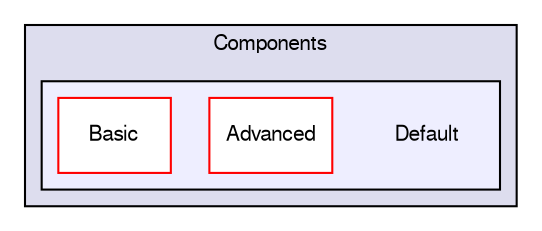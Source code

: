 digraph "Default" {
  compound=true
  node [ fontsize="10", fontname="FreeSans"];
  edge [ labelfontsize="10", labelfontname="FreeSans"];
  subgraph clusterdir_f68a76eac7ed4ad64c7d44c6039248e8 {
    graph [ bgcolor="#ddddee", pencolor="black", label="Components" fontname="FreeSans", fontsize="10", URL="dir_f68a76eac7ed4ad64c7d44c6039248e8.html"]
  subgraph clusterdir_d56873fbd7562b9bcd2a2365c4b2ffaa {
    graph [ bgcolor="#eeeeff", pencolor="black", label="" URL="dir_d56873fbd7562b9bcd2a2365c4b2ffaa.html"];
    dir_d56873fbd7562b9bcd2a2365c4b2ffaa [shape=plaintext label="Default"];
    dir_9df8ad4f408ea532d904f00938df162c [shape=box label="Advanced" color="red" fillcolor="white" style="filled" URL="dir_9df8ad4f408ea532d904f00938df162c.html"];
    dir_12cb9c0ff06434354199da7fa7f3745e [shape=box label="Basic" color="red" fillcolor="white" style="filled" URL="dir_12cb9c0ff06434354199da7fa7f3745e.html"];
  }
  }
}
